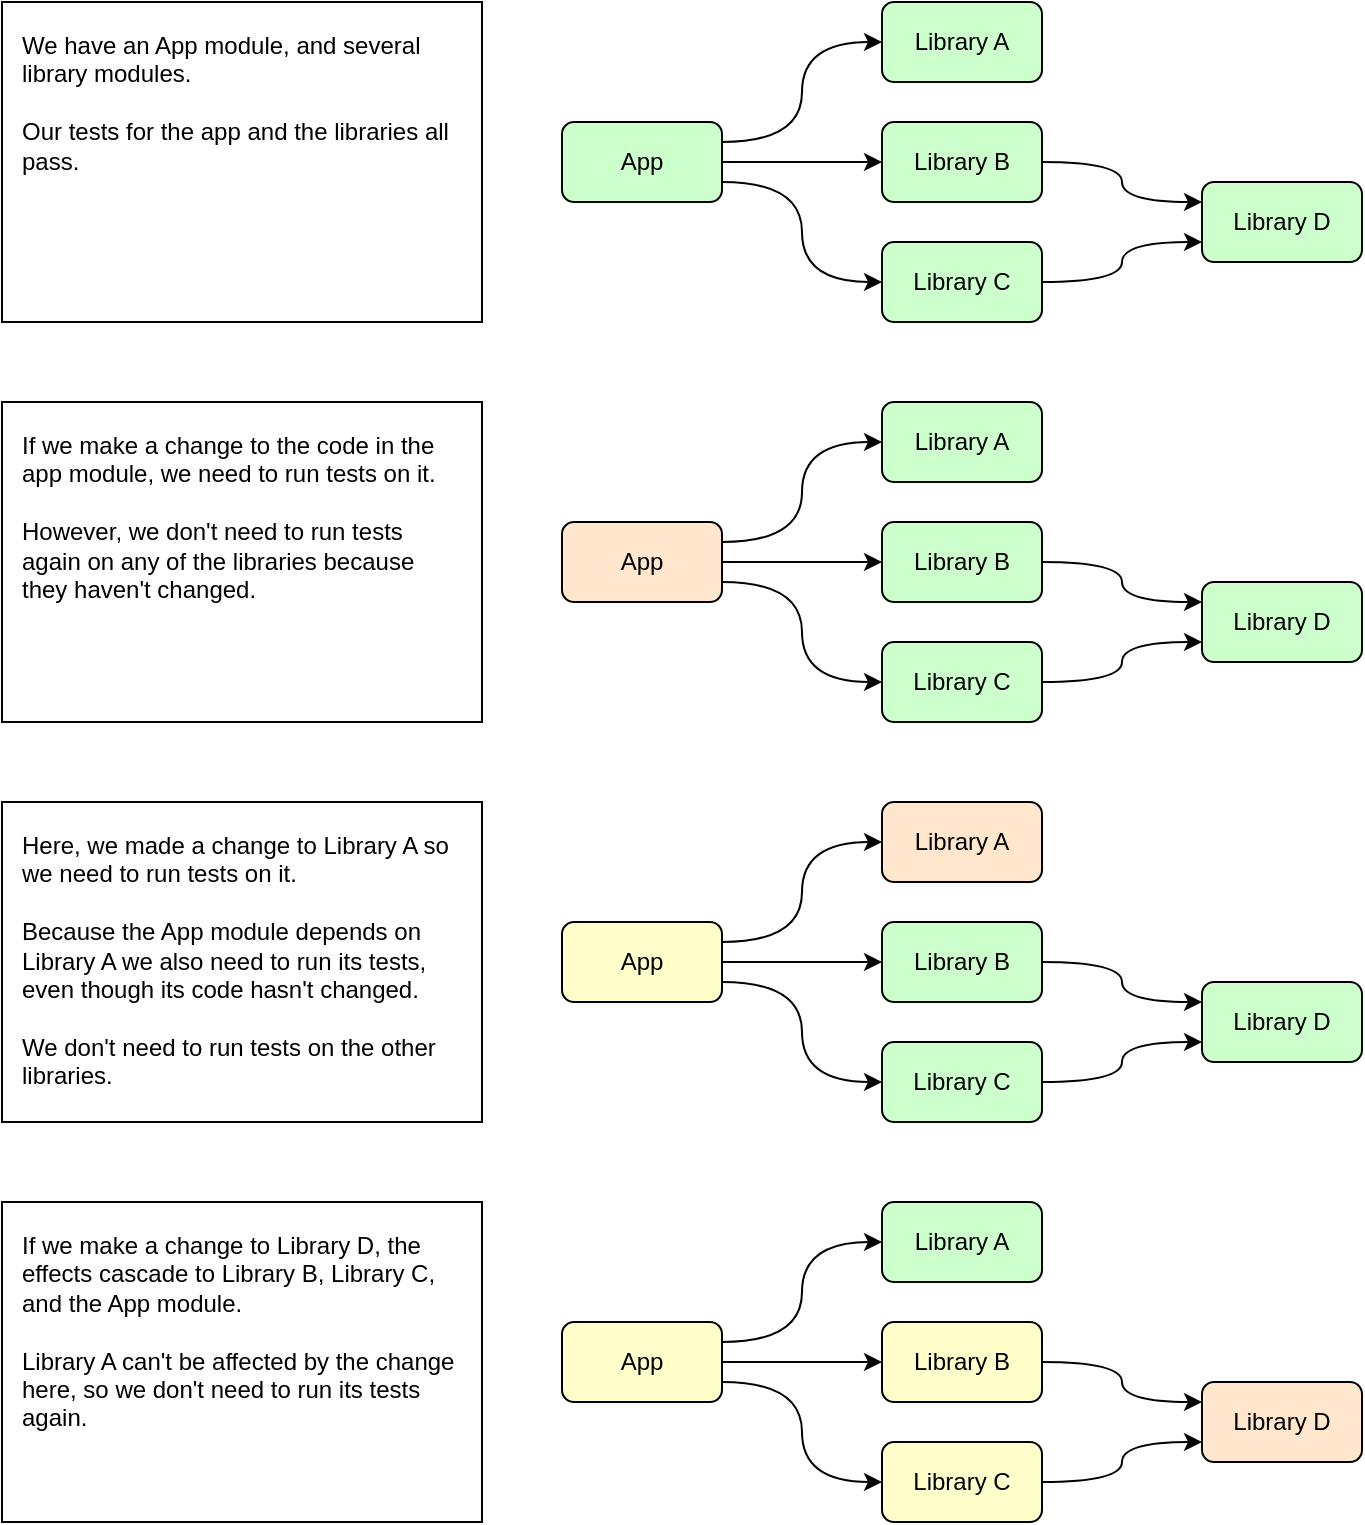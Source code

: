 <mxfile version="13.7.1" type="device"><diagram id="iu6E86kBcZS5CYbhf2se" name="Page-1"><mxGraphModel dx="1722" dy="950" grid="1" gridSize="10" guides="1" tooltips="1" connect="1" arrows="1" fold="1" page="1" pageScale="1" pageWidth="827" pageHeight="1169" math="0" shadow="0"><root><mxCell id="0"/><mxCell id="1" parent="0"/><mxCell id="WuvDYLZlrNwfpV31h0G6-6" style="edgeStyle=orthogonalEdgeStyle;rounded=0;orthogonalLoop=1;jettySize=auto;html=1;entryX=0;entryY=0.5;entryDx=0;entryDy=0;exitX=1;exitY=0.25;exitDx=0;exitDy=0;curved=1;" edge="1" parent="1" source="WuvDYLZlrNwfpV31h0G6-1" target="WuvDYLZlrNwfpV31h0G6-2"><mxGeometry relative="1" as="geometry"/></mxCell><mxCell id="WuvDYLZlrNwfpV31h0G6-7" style="edgeStyle=orthogonalEdgeStyle;rounded=0;orthogonalLoop=1;jettySize=auto;html=1;curved=1;" edge="1" parent="1" source="WuvDYLZlrNwfpV31h0G6-1" target="WuvDYLZlrNwfpV31h0G6-3"><mxGeometry relative="1" as="geometry"/></mxCell><mxCell id="WuvDYLZlrNwfpV31h0G6-8" style="edgeStyle=orthogonalEdgeStyle;rounded=0;orthogonalLoop=1;jettySize=auto;html=1;entryX=0;entryY=0.5;entryDx=0;entryDy=0;exitX=1;exitY=0.75;exitDx=0;exitDy=0;curved=1;" edge="1" parent="1" source="WuvDYLZlrNwfpV31h0G6-1" target="WuvDYLZlrNwfpV31h0G6-4"><mxGeometry relative="1" as="geometry"/></mxCell><mxCell id="WuvDYLZlrNwfpV31h0G6-1" value="App" style="rounded=1;whiteSpace=wrap;html=1;fillColor=#CCFFCC;" vertex="1" parent="1"><mxGeometry x="320" y="90" width="80" height="40" as="geometry"/></mxCell><mxCell id="WuvDYLZlrNwfpV31h0G6-2" value="Library A" style="rounded=1;whiteSpace=wrap;html=1;fillColor=#CCFFCC;" vertex="1" parent="1"><mxGeometry x="480" y="30" width="80" height="40" as="geometry"/></mxCell><mxCell id="WuvDYLZlrNwfpV31h0G6-10" style="edgeStyle=orthogonalEdgeStyle;rounded=0;orthogonalLoop=1;jettySize=auto;html=1;entryX=0;entryY=0.25;entryDx=0;entryDy=0;curved=1;" edge="1" parent="1" source="WuvDYLZlrNwfpV31h0G6-3" target="WuvDYLZlrNwfpV31h0G6-5"><mxGeometry relative="1" as="geometry"/></mxCell><mxCell id="WuvDYLZlrNwfpV31h0G6-3" value="Library B" style="rounded=1;whiteSpace=wrap;html=1;fillColor=#CCFFCC;" vertex="1" parent="1"><mxGeometry x="480" y="90" width="80" height="40" as="geometry"/></mxCell><mxCell id="WuvDYLZlrNwfpV31h0G6-21" style="edgeStyle=orthogonalEdgeStyle;curved=1;rounded=0;orthogonalLoop=1;jettySize=auto;html=1;entryX=0;entryY=0.75;entryDx=0;entryDy=0;" edge="1" parent="1" source="WuvDYLZlrNwfpV31h0G6-4" target="WuvDYLZlrNwfpV31h0G6-5"><mxGeometry relative="1" as="geometry"/></mxCell><mxCell id="WuvDYLZlrNwfpV31h0G6-4" value="Library C" style="rounded=1;whiteSpace=wrap;html=1;fillColor=#CCFFCC;" vertex="1" parent="1"><mxGeometry x="480" y="150" width="80" height="40" as="geometry"/></mxCell><mxCell id="WuvDYLZlrNwfpV31h0G6-5" value="Library D" style="rounded=1;whiteSpace=wrap;html=1;fillColor=#CCFFCC;" vertex="1" parent="1"><mxGeometry x="640" y="120" width="80" height="40" as="geometry"/></mxCell><mxCell id="WuvDYLZlrNwfpV31h0G6-22" style="edgeStyle=orthogonalEdgeStyle;rounded=0;orthogonalLoop=1;jettySize=auto;html=1;entryX=0;entryY=0.5;entryDx=0;entryDy=0;exitX=1;exitY=0.25;exitDx=0;exitDy=0;curved=1;" edge="1" parent="1" source="WuvDYLZlrNwfpV31h0G6-25" target="WuvDYLZlrNwfpV31h0G6-26"><mxGeometry relative="1" as="geometry"/></mxCell><mxCell id="WuvDYLZlrNwfpV31h0G6-23" style="edgeStyle=orthogonalEdgeStyle;rounded=0;orthogonalLoop=1;jettySize=auto;html=1;curved=1;" edge="1" parent="1" source="WuvDYLZlrNwfpV31h0G6-25" target="WuvDYLZlrNwfpV31h0G6-28"><mxGeometry relative="1" as="geometry"/></mxCell><mxCell id="WuvDYLZlrNwfpV31h0G6-24" style="edgeStyle=orthogonalEdgeStyle;rounded=0;orthogonalLoop=1;jettySize=auto;html=1;entryX=0;entryY=0.5;entryDx=0;entryDy=0;exitX=1;exitY=0.75;exitDx=0;exitDy=0;curved=1;" edge="1" parent="1" source="WuvDYLZlrNwfpV31h0G6-25" target="WuvDYLZlrNwfpV31h0G6-30"><mxGeometry relative="1" as="geometry"/></mxCell><mxCell id="WuvDYLZlrNwfpV31h0G6-25" value="App" style="rounded=1;whiteSpace=wrap;html=1;fillColor=#FFE6CC;" vertex="1" parent="1"><mxGeometry x="320" y="290" width="80" height="40" as="geometry"/></mxCell><mxCell id="WuvDYLZlrNwfpV31h0G6-26" value="Library A" style="rounded=1;whiteSpace=wrap;html=1;fillColor=#CCFFCC;" vertex="1" parent="1"><mxGeometry x="480" y="230" width="80" height="40" as="geometry"/></mxCell><mxCell id="WuvDYLZlrNwfpV31h0G6-27" style="edgeStyle=orthogonalEdgeStyle;rounded=0;orthogonalLoop=1;jettySize=auto;html=1;entryX=0;entryY=0.25;entryDx=0;entryDy=0;curved=1;" edge="1" parent="1" source="WuvDYLZlrNwfpV31h0G6-28" target="WuvDYLZlrNwfpV31h0G6-31"><mxGeometry relative="1" as="geometry"/></mxCell><mxCell id="WuvDYLZlrNwfpV31h0G6-28" value="Library B" style="rounded=1;whiteSpace=wrap;html=1;fillColor=#CCFFCC;" vertex="1" parent="1"><mxGeometry x="480" y="290" width="80" height="40" as="geometry"/></mxCell><mxCell id="WuvDYLZlrNwfpV31h0G6-29" style="edgeStyle=orthogonalEdgeStyle;curved=1;rounded=0;orthogonalLoop=1;jettySize=auto;html=1;entryX=0;entryY=0.75;entryDx=0;entryDy=0;" edge="1" parent="1" source="WuvDYLZlrNwfpV31h0G6-30" target="WuvDYLZlrNwfpV31h0G6-31"><mxGeometry relative="1" as="geometry"/></mxCell><mxCell id="WuvDYLZlrNwfpV31h0G6-30" value="Library C" style="rounded=1;whiteSpace=wrap;html=1;fillColor=#CCFFCC;" vertex="1" parent="1"><mxGeometry x="480" y="350" width="80" height="40" as="geometry"/></mxCell><mxCell id="WuvDYLZlrNwfpV31h0G6-31" value="Library D" style="rounded=1;whiteSpace=wrap;html=1;fillColor=#CCFFCC;" vertex="1" parent="1"><mxGeometry x="640" y="320" width="80" height="40" as="geometry"/></mxCell><mxCell id="WuvDYLZlrNwfpV31h0G6-32" style="edgeStyle=orthogonalEdgeStyle;rounded=0;orthogonalLoop=1;jettySize=auto;html=1;entryX=0;entryY=0.5;entryDx=0;entryDy=0;exitX=1;exitY=0.25;exitDx=0;exitDy=0;curved=1;" edge="1" parent="1" source="WuvDYLZlrNwfpV31h0G6-35" target="WuvDYLZlrNwfpV31h0G6-36"><mxGeometry relative="1" as="geometry"/></mxCell><mxCell id="WuvDYLZlrNwfpV31h0G6-33" style="edgeStyle=orthogonalEdgeStyle;rounded=0;orthogonalLoop=1;jettySize=auto;html=1;curved=1;" edge="1" parent="1" source="WuvDYLZlrNwfpV31h0G6-35" target="WuvDYLZlrNwfpV31h0G6-38"><mxGeometry relative="1" as="geometry"/></mxCell><mxCell id="WuvDYLZlrNwfpV31h0G6-34" style="edgeStyle=orthogonalEdgeStyle;rounded=0;orthogonalLoop=1;jettySize=auto;html=1;entryX=0;entryY=0.5;entryDx=0;entryDy=0;exitX=1;exitY=0.75;exitDx=0;exitDy=0;curved=1;" edge="1" parent="1" source="WuvDYLZlrNwfpV31h0G6-35" target="WuvDYLZlrNwfpV31h0G6-40"><mxGeometry relative="1" as="geometry"/></mxCell><mxCell id="WuvDYLZlrNwfpV31h0G6-35" value="App" style="rounded=1;whiteSpace=wrap;html=1;fillColor=#FFFFCC;" vertex="1" parent="1"><mxGeometry x="320" y="490" width="80" height="40" as="geometry"/></mxCell><mxCell id="WuvDYLZlrNwfpV31h0G6-36" value="Library A" style="rounded=1;whiteSpace=wrap;html=1;fillColor=#FFE6CC;" vertex="1" parent="1"><mxGeometry x="480" y="430" width="80" height="40" as="geometry"/></mxCell><mxCell id="WuvDYLZlrNwfpV31h0G6-37" style="edgeStyle=orthogonalEdgeStyle;rounded=0;orthogonalLoop=1;jettySize=auto;html=1;entryX=0;entryY=0.25;entryDx=0;entryDy=0;curved=1;" edge="1" parent="1" source="WuvDYLZlrNwfpV31h0G6-38" target="WuvDYLZlrNwfpV31h0G6-41"><mxGeometry relative="1" as="geometry"/></mxCell><mxCell id="WuvDYLZlrNwfpV31h0G6-38" value="Library B" style="rounded=1;whiteSpace=wrap;html=1;fillColor=#CCFFCC;" vertex="1" parent="1"><mxGeometry x="480" y="490" width="80" height="40" as="geometry"/></mxCell><mxCell id="WuvDYLZlrNwfpV31h0G6-39" style="edgeStyle=orthogonalEdgeStyle;curved=1;rounded=0;orthogonalLoop=1;jettySize=auto;html=1;entryX=0;entryY=0.75;entryDx=0;entryDy=0;" edge="1" parent="1" source="WuvDYLZlrNwfpV31h0G6-40" target="WuvDYLZlrNwfpV31h0G6-41"><mxGeometry relative="1" as="geometry"/></mxCell><mxCell id="WuvDYLZlrNwfpV31h0G6-40" value="Library C" style="rounded=1;whiteSpace=wrap;html=1;fillColor=#CCFFCC;" vertex="1" parent="1"><mxGeometry x="480" y="550" width="80" height="40" as="geometry"/></mxCell><mxCell id="WuvDYLZlrNwfpV31h0G6-41" value="Library D" style="rounded=1;whiteSpace=wrap;html=1;fillColor=#CCFFCC;" vertex="1" parent="1"><mxGeometry x="640" y="520" width="80" height="40" as="geometry"/></mxCell><mxCell id="WuvDYLZlrNwfpV31h0G6-42" style="edgeStyle=orthogonalEdgeStyle;rounded=0;orthogonalLoop=1;jettySize=auto;html=1;entryX=0;entryY=0.5;entryDx=0;entryDy=0;exitX=1;exitY=0.25;exitDx=0;exitDy=0;curved=1;" edge="1" parent="1" source="WuvDYLZlrNwfpV31h0G6-45" target="WuvDYLZlrNwfpV31h0G6-46"><mxGeometry relative="1" as="geometry"/></mxCell><mxCell id="WuvDYLZlrNwfpV31h0G6-43" style="edgeStyle=orthogonalEdgeStyle;rounded=0;orthogonalLoop=1;jettySize=auto;html=1;curved=1;" edge="1" parent="1" source="WuvDYLZlrNwfpV31h0G6-45" target="WuvDYLZlrNwfpV31h0G6-48"><mxGeometry relative="1" as="geometry"/></mxCell><mxCell id="WuvDYLZlrNwfpV31h0G6-44" style="edgeStyle=orthogonalEdgeStyle;rounded=0;orthogonalLoop=1;jettySize=auto;html=1;entryX=0;entryY=0.5;entryDx=0;entryDy=0;exitX=1;exitY=0.75;exitDx=0;exitDy=0;curved=1;" edge="1" parent="1" source="WuvDYLZlrNwfpV31h0G6-45" target="WuvDYLZlrNwfpV31h0G6-50"><mxGeometry relative="1" as="geometry"/></mxCell><mxCell id="WuvDYLZlrNwfpV31h0G6-45" value="App" style="rounded=1;whiteSpace=wrap;html=1;fillColor=#FFFFCC;" vertex="1" parent="1"><mxGeometry x="320" y="690" width="80" height="40" as="geometry"/></mxCell><mxCell id="WuvDYLZlrNwfpV31h0G6-46" value="Library A" style="rounded=1;whiteSpace=wrap;html=1;fillColor=#CCFFCC;" vertex="1" parent="1"><mxGeometry x="480" y="630" width="80" height="40" as="geometry"/></mxCell><mxCell id="WuvDYLZlrNwfpV31h0G6-47" style="edgeStyle=orthogonalEdgeStyle;rounded=0;orthogonalLoop=1;jettySize=auto;html=1;entryX=0;entryY=0.25;entryDx=0;entryDy=0;curved=1;" edge="1" parent="1" source="WuvDYLZlrNwfpV31h0G6-48" target="WuvDYLZlrNwfpV31h0G6-51"><mxGeometry relative="1" as="geometry"/></mxCell><mxCell id="WuvDYLZlrNwfpV31h0G6-48" value="Library B" style="rounded=1;whiteSpace=wrap;html=1;fillColor=#FFFFCC;" vertex="1" parent="1"><mxGeometry x="480" y="690" width="80" height="40" as="geometry"/></mxCell><mxCell id="WuvDYLZlrNwfpV31h0G6-49" style="edgeStyle=orthogonalEdgeStyle;curved=1;rounded=0;orthogonalLoop=1;jettySize=auto;html=1;entryX=0;entryY=0.75;entryDx=0;entryDy=0;" edge="1" parent="1" source="WuvDYLZlrNwfpV31h0G6-50" target="WuvDYLZlrNwfpV31h0G6-51"><mxGeometry relative="1" as="geometry"/></mxCell><mxCell id="WuvDYLZlrNwfpV31h0G6-50" value="Library C" style="rounded=1;whiteSpace=wrap;html=1;fillColor=#FFFFCC;" vertex="1" parent="1"><mxGeometry x="480" y="750" width="80" height="40" as="geometry"/></mxCell><mxCell id="WuvDYLZlrNwfpV31h0G6-51" value="Library D" style="rounded=1;whiteSpace=wrap;html=1;fillColor=#FFE6CC;" vertex="1" parent="1"><mxGeometry x="640" y="720" width="80" height="40" as="geometry"/></mxCell><mxCell id="WuvDYLZlrNwfpV31h0G6-52" value="&lt;div style=&quot;font-size: 12px;&quot;&gt;We have an App module, and several library modules.&lt;/div&gt;&lt;div style=&quot;font-size: 12px;&quot;&gt;&lt;br style=&quot;font-size: 12px;&quot;&gt;&lt;/div&gt;&lt;div style=&quot;font-size: 12px;&quot;&gt;Our tests for the app and the libraries all pass.&lt;br style=&quot;font-size: 12px;&quot;&gt;&lt;/div&gt;" style="rounded=0;whiteSpace=wrap;html=1;spacing=10;align=left;verticalAlign=top;fontSize=12;" vertex="1" parent="1"><mxGeometry x="40" y="30" width="240" height="160" as="geometry"/></mxCell><mxCell id="WuvDYLZlrNwfpV31h0G6-54" value="&lt;div style=&quot;font-size: 12px;&quot;&gt;If we make a change to the code in the app module, we need to run tests on it.&lt;/div&gt;&lt;div style=&quot;font-size: 12px;&quot;&gt;&lt;br style=&quot;font-size: 12px;&quot;&gt;&lt;/div&gt;&lt;div style=&quot;font-size: 12px;&quot;&gt;However, we don't need to run tests again on any of the libraries because they haven't changed.&lt;/div&gt;" style="rounded=0;whiteSpace=wrap;html=1;spacing=10;align=left;verticalAlign=top;fontSize=12;" vertex="1" parent="1"><mxGeometry x="40" y="230" width="240" height="160" as="geometry"/></mxCell><mxCell id="WuvDYLZlrNwfpV31h0G6-55" value="&lt;div style=&quot;font-size: 12px&quot;&gt;Here, we made a change to Library A so we need to run tests on it.&lt;/div&gt;&lt;div style=&quot;font-size: 12px&quot;&gt;&lt;br style=&quot;font-size: 12px&quot;&gt;&lt;/div&gt;&lt;div style=&quot;font-size: 12px&quot;&gt;Because the App module depends on Library A we also need to run its tests, even though its code hasn't changed.&lt;/div&gt;&lt;div style=&quot;font-size: 12px&quot;&gt;&lt;br style=&quot;font-size: 12px&quot;&gt;&lt;/div&gt;&lt;div style=&quot;font-size: 12px&quot;&gt;We don't need to run tests on the other libraries.&lt;br style=&quot;font-size: 12px&quot;&gt;&lt;/div&gt;" style="rounded=0;whiteSpace=wrap;html=1;spacing=10;align=left;verticalAlign=top;fontSize=12;" vertex="1" parent="1"><mxGeometry x="40" y="430" width="240" height="160" as="geometry"/></mxCell><mxCell id="WuvDYLZlrNwfpV31h0G6-56" value="If we make a change to Library D, the effects cascade to Library B, Library C, and the App module.&lt;div style=&quot;font-size: 12px&quot;&gt;&lt;br style=&quot;font-size: 12px&quot;&gt;&lt;/div&gt;Library A can't be affected by the change here, so we don't need to run its tests again." style="rounded=0;whiteSpace=wrap;html=1;spacing=10;align=left;verticalAlign=top;fontSize=12;" vertex="1" parent="1"><mxGeometry x="40" y="630" width="240" height="160" as="geometry"/></mxCell></root></mxGraphModel></diagram></mxfile>